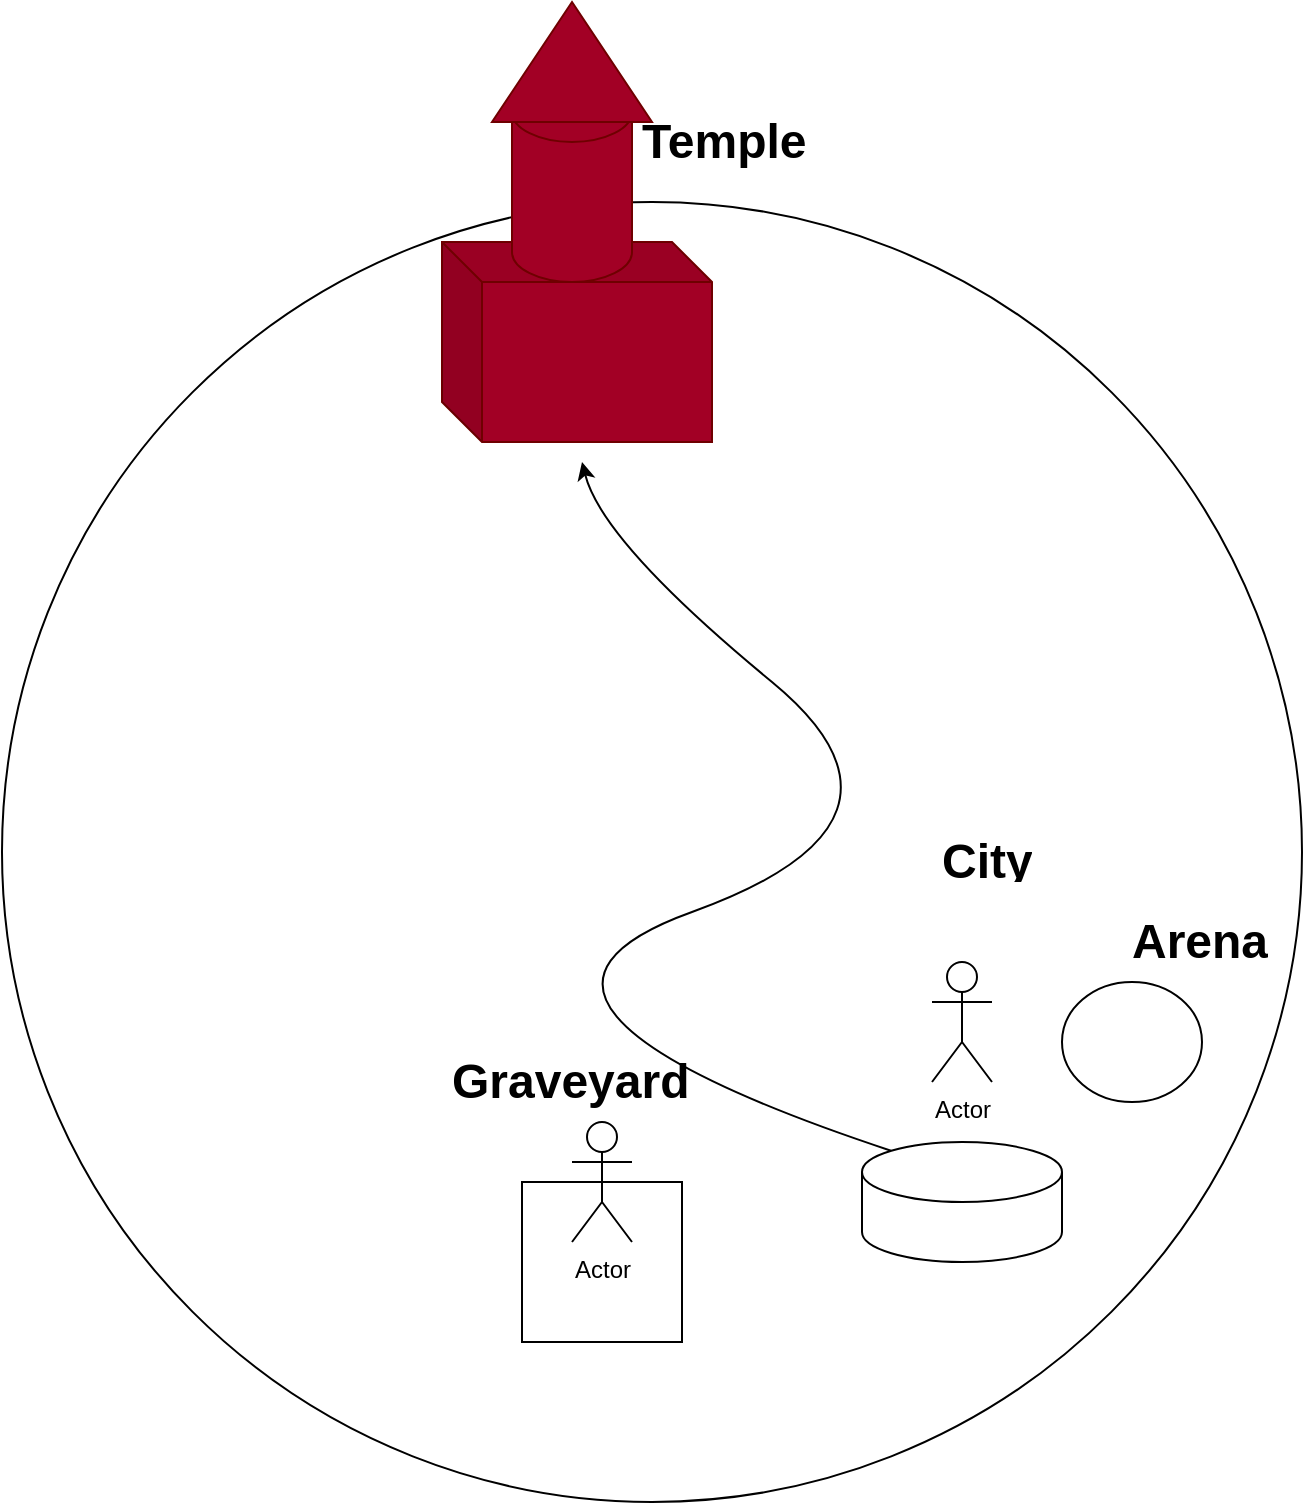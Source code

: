 <mxfile version="21.3.8" type="github">
  <diagram name="Page-1" id="VDscV2opVwdv3jfRVgCw">
    <mxGraphModel dx="1153" dy="1836" grid="1" gridSize="10" guides="1" tooltips="1" connect="1" arrows="1" fold="1" page="1" pageScale="1" pageWidth="850" pageHeight="1100" math="0" shadow="0">
      <root>
        <mxCell id="0" />
        <mxCell id="1" parent="0" />
        <mxCell id="TVmQpUyHfUPauZaXectK-1" value="" style="ellipse;whiteSpace=wrap;html=1;aspect=fixed;labelBackgroundColor=none;" vertex="1" parent="1">
          <mxGeometry x="140" y="60" width="650" height="650" as="geometry" />
        </mxCell>
        <mxCell id="TVmQpUyHfUPauZaXectK-2" value="" style="shape=cylinder3;whiteSpace=wrap;html=1;boundedLbl=1;backgroundOutline=1;size=15;labelBackgroundColor=none;" vertex="1" parent="1">
          <mxGeometry x="570" y="530" width="100" height="60" as="geometry" />
        </mxCell>
        <mxCell id="TVmQpUyHfUPauZaXectK-3" value="Actor" style="shape=umlActor;verticalLabelPosition=bottom;verticalAlign=top;html=1;outlineConnect=0;labelBackgroundColor=none;" vertex="1" parent="1">
          <mxGeometry x="605" y="440" width="30" height="60" as="geometry" />
        </mxCell>
        <mxCell id="TVmQpUyHfUPauZaXectK-4" value="" style="whiteSpace=wrap;html=1;aspect=fixed;labelBackgroundColor=none;" vertex="1" parent="1">
          <mxGeometry x="400" y="550" width="80" height="80" as="geometry" />
        </mxCell>
        <mxCell id="TVmQpUyHfUPauZaXectK-5" value="Actor" style="shape=umlActor;verticalLabelPosition=bottom;verticalAlign=top;html=1;outlineConnect=0;labelBackgroundColor=none;" vertex="1" parent="1">
          <mxGeometry x="425" y="520" width="30" height="60" as="geometry" />
        </mxCell>
        <mxCell id="TVmQpUyHfUPauZaXectK-6" value="" style="shape=cube;whiteSpace=wrap;html=1;boundedLbl=1;backgroundOutline=1;darkOpacity=0.05;darkOpacity2=0.1;size=20;labelBackgroundColor=none;fillColor=#a20025;fontColor=#ffffff;strokeColor=#6F0000;" vertex="1" parent="1">
          <mxGeometry x="360" y="80" width="135" height="100" as="geometry" />
        </mxCell>
        <mxCell id="TVmQpUyHfUPauZaXectK-7" value="" style="shape=cylinder3;whiteSpace=wrap;html=1;boundedLbl=1;backgroundOutline=1;size=15;labelBackgroundColor=none;fillColor=#a20025;fontColor=#ffffff;strokeColor=#6F0000;" vertex="1" parent="1">
          <mxGeometry x="395" width="60" height="100" as="geometry" />
        </mxCell>
        <mxCell id="TVmQpUyHfUPauZaXectK-8" value="" style="triangle;whiteSpace=wrap;html=1;rotation=-90;labelBackgroundColor=none;fillColor=#a20025;fontColor=#ffffff;strokeColor=#6F0000;" vertex="1" parent="1">
          <mxGeometry x="395" y="-50" width="60" height="80" as="geometry" />
        </mxCell>
        <mxCell id="TVmQpUyHfUPauZaXectK-9" value="" style="curved=1;endArrow=classic;html=1;rounded=0;exitX=0.145;exitY=0;exitDx=0;exitDy=4.35;exitPerimeter=0;labelBackgroundColor=none;fontColor=default;" edge="1" parent="1" source="TVmQpUyHfUPauZaXectK-2">
          <mxGeometry width="50" height="50" relative="1" as="geometry">
            <mxPoint x="480" y="460" as="sourcePoint" />
            <mxPoint x="430" y="190" as="targetPoint" />
            <Array as="points">
              <mxPoint x="360" y="460" />
              <mxPoint x="610" y="370" />
              <mxPoint x="440" y="230" />
            </Array>
          </mxGeometry>
        </mxCell>
        <mxCell id="TVmQpUyHfUPauZaXectK-11" value="" style="ellipse;whiteSpace=wrap;html=1;labelBackgroundColor=none;" vertex="1" parent="1">
          <mxGeometry x="670" y="450" width="70" height="60" as="geometry" />
        </mxCell>
        <mxCell id="TVmQpUyHfUPauZaXectK-12" value="&lt;h1&gt;Temple&lt;/h1&gt;" style="text;html=1;strokeColor=none;fillColor=none;spacing=5;spacingTop=-20;whiteSpace=wrap;overflow=hidden;rounded=0;labelBackgroundColor=none;" vertex="1" parent="1">
          <mxGeometry x="455" y="10" width="90" height="40" as="geometry" />
        </mxCell>
        <mxCell id="TVmQpUyHfUPauZaXectK-13" value="&lt;h1&gt;City&lt;/h1&gt;&lt;div&gt;&lt;br&gt;&lt;/div&gt;" style="text;html=1;strokeColor=none;fillColor=none;spacing=5;spacingTop=-20;whiteSpace=wrap;overflow=hidden;rounded=0;labelBackgroundColor=none;" vertex="1" parent="1">
          <mxGeometry x="605" y="370" width="55" height="30" as="geometry" />
        </mxCell>
        <mxCell id="TVmQpUyHfUPauZaXectK-14" value="&lt;h1&gt;Graveyard&lt;/h1&gt;&lt;div&gt;&lt;br&gt;&lt;/div&gt;" style="text;html=1;strokeColor=none;fillColor=none;spacing=5;spacingTop=-20;whiteSpace=wrap;overflow=hidden;rounded=0;labelBackgroundColor=none;" vertex="1" parent="1">
          <mxGeometry x="360" y="480" width="170" height="40" as="geometry" />
        </mxCell>
        <mxCell id="TVmQpUyHfUPauZaXectK-15" value="&lt;h1&gt;Arena&lt;/h1&gt;&lt;div&gt;&lt;br&gt;&lt;/div&gt;" style="text;html=1;strokeColor=none;fillColor=none;spacing=5;spacingTop=-20;whiteSpace=wrap;overflow=hidden;rounded=0;labelBackgroundColor=none;" vertex="1" parent="1">
          <mxGeometry x="700" y="410" width="80" height="40" as="geometry" />
        </mxCell>
      </root>
    </mxGraphModel>
  </diagram>
</mxfile>
